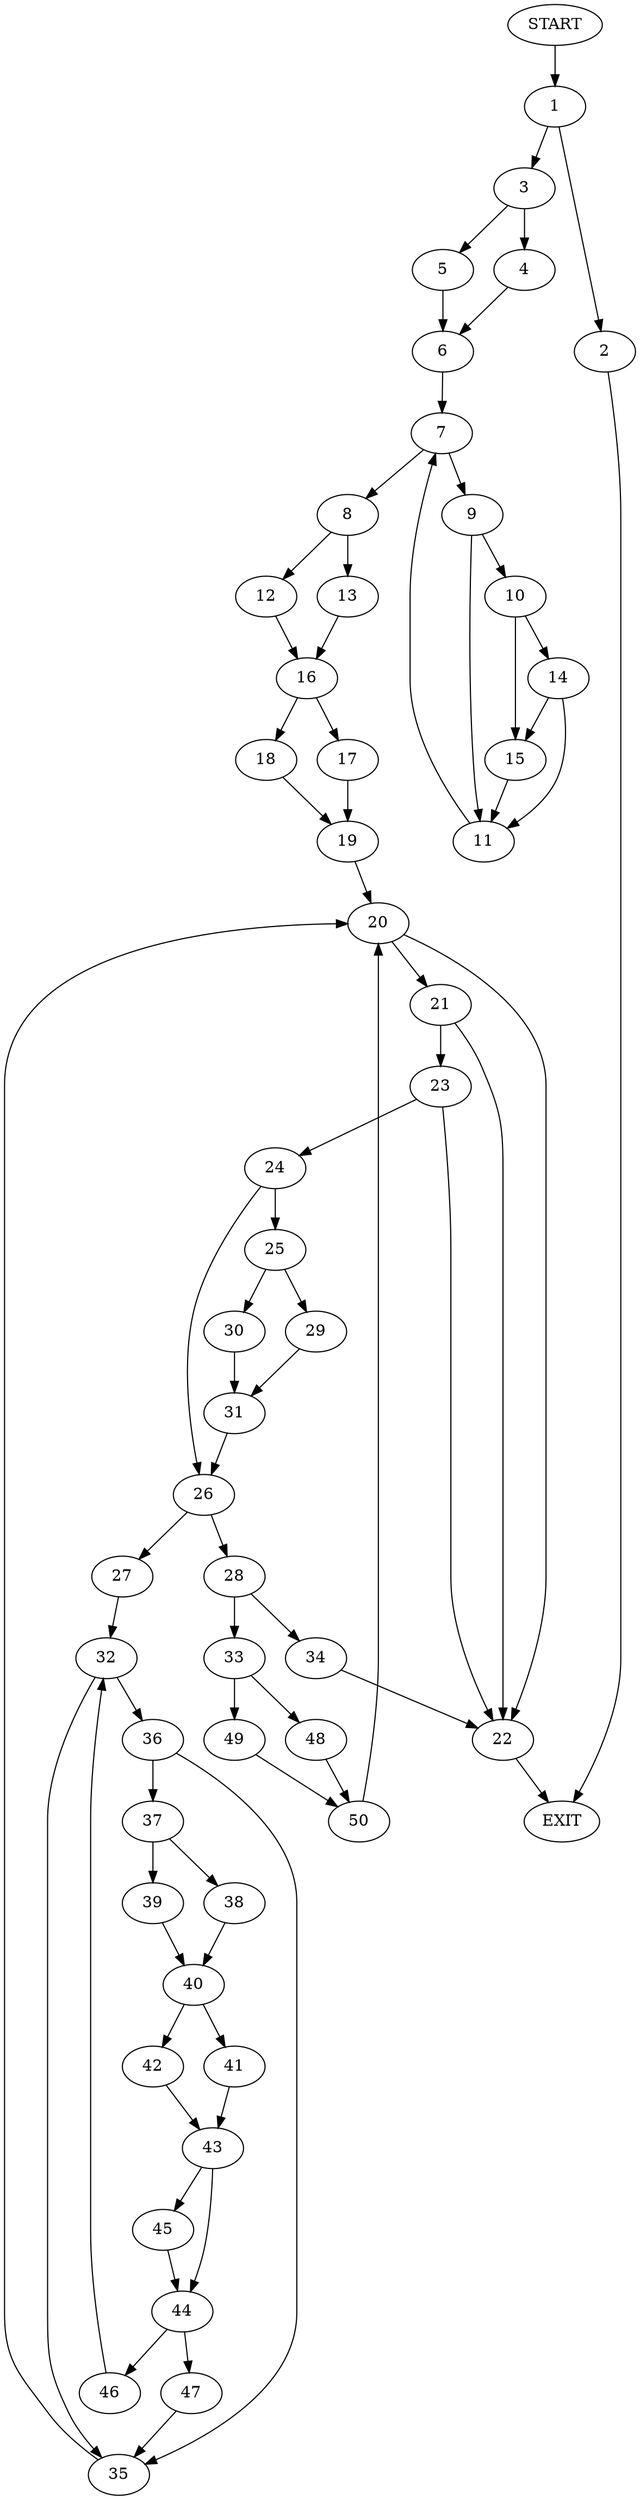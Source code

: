 digraph {
0 [label="START"]
51 [label="EXIT"]
0 -> 1
1 -> 2
1 -> 3
2 -> 51
3 -> 4
3 -> 5
5 -> 6
4 -> 6
6 -> 7
7 -> 8
7 -> 9
9 -> 10
9 -> 11
8 -> 12
8 -> 13
10 -> 14
10 -> 15
11 -> 7
14 -> 11
14 -> 15
15 -> 11
13 -> 16
12 -> 16
16 -> 17
16 -> 18
17 -> 19
18 -> 19
19 -> 20
20 -> 21
20 -> 22
22 -> 51
21 -> 22
21 -> 23
23 -> 24
23 -> 22
24 -> 25
24 -> 26
26 -> 27
26 -> 28
25 -> 29
25 -> 30
29 -> 31
30 -> 31
31 -> 26
27 -> 32
28 -> 33
28 -> 34
32 -> 35
32 -> 36
36 -> 35
36 -> 37
35 -> 20
37 -> 38
37 -> 39
39 -> 40
38 -> 40
40 -> 41
40 -> 42
42 -> 43
41 -> 43
43 -> 44
43 -> 45
44 -> 46
44 -> 47
45 -> 44
47 -> 35
46 -> 32
34 -> 22
33 -> 48
33 -> 49
49 -> 50
48 -> 50
50 -> 20
}
